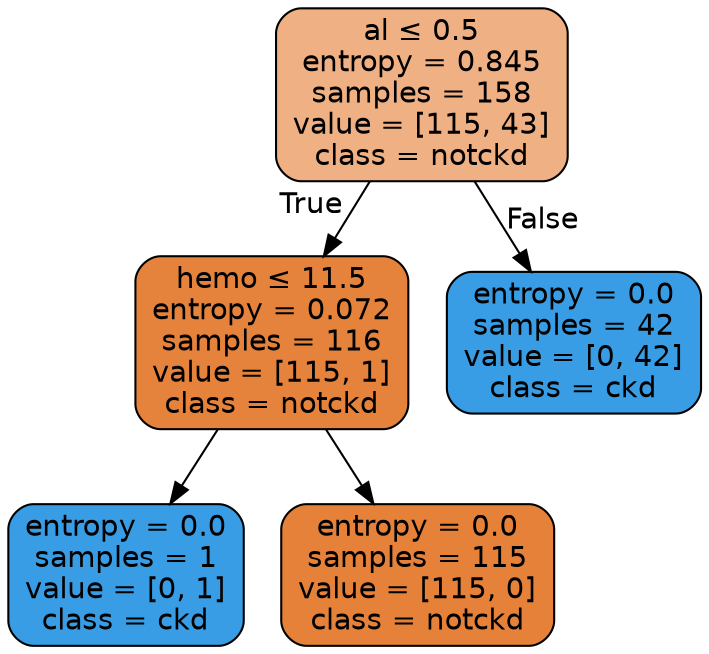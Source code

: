 digraph Tree {
node [shape=box, style="filled, rounded", color="black", fontname=helvetica] ;
edge [fontname=helvetica] ;
0 [label=<al &le; 0.5<br/>entropy = 0.845<br/>samples = 158<br/>value = [115, 43]<br/>class = notckd>, fillcolor="#efb083"] ;
1 [label=<hemo &le; 11.5<br/>entropy = 0.072<br/>samples = 116<br/>value = [115, 1]<br/>class = notckd>, fillcolor="#e5823b"] ;
0 -> 1 [labeldistance=2.5, labelangle=45, headlabel="True"] ;
2 [label=<entropy = 0.0<br/>samples = 1<br/>value = [0, 1]<br/>class = ckd>, fillcolor="#399de5"] ;
1 -> 2 ;
3 [label=<entropy = 0.0<br/>samples = 115<br/>value = [115, 0]<br/>class = notckd>, fillcolor="#e58139"] ;
1 -> 3 ;
4 [label=<entropy = 0.0<br/>samples = 42<br/>value = [0, 42]<br/>class = ckd>, fillcolor="#399de5"] ;
0 -> 4 [labeldistance=2.5, labelangle=-45, headlabel="False"] ;
}